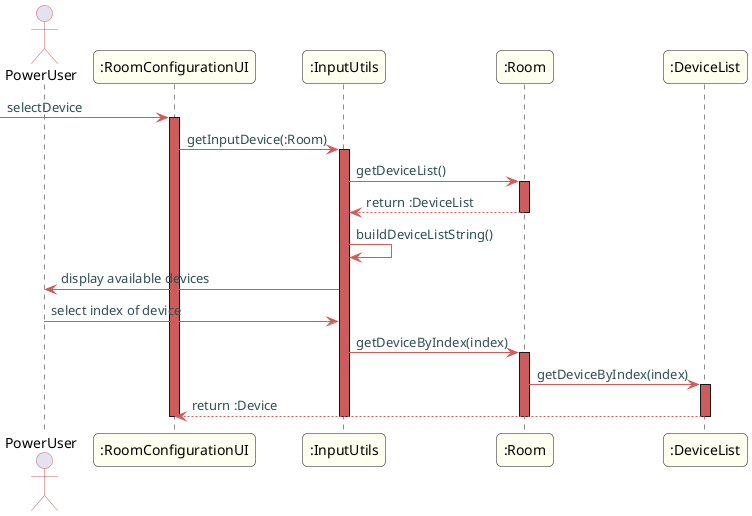 @startuml

skinparam titleBorderRoundCorner 10
skinparam titleBorderThickness 3
skinparam titleBorderColor indianred
skinparam titleBackgroundColor ivory
skinparam FontName quicksand

skinparam actor {
 	BorderColor indianred
 	}

 skinparam sequence {
 	LifeLineBackgroundColor indianred
 	ParticipantBackgroundColor ivory
 }

 skinparam roundcorner 10

 skinparam component {
   arrowThickness 1
   ArrowFontName Verdana
   ArrowColor indianred
   ArrowFontColor darkslategrey
 }

actor PowerUser
-> ":RoomConfigurationUI": selectDevice
activate ":RoomConfigurationUI"
":RoomConfigurationUI" -> ":InputUtils": getInputDevice(:Room)
activate ":InputUtils"
":InputUtils" -> ":Room": getDeviceList()
activate ":Room"
":Room" --> ":InputUtils": return :DeviceList
deactivate ":Room"
":InputUtils" -> ":InputUtils": buildDeviceListString()
":InputUtils" -> PowerUser: display available devices
PowerUser -> ":InputUtils":  select index of device
":InputUtils" -> ":Room": getDeviceByIndex(index)
activate ":Room"
":Room" -> ":DeviceList": getDeviceByIndex(index)
activate ":DeviceList"
":DeviceList" --> ":RoomConfigurationUI": return :Device
deactivate ":DeviceList"
deactivate ":Room"
deactivate ":RoomConfigurationUI"
deactivate ":InputUtils"
@enduml